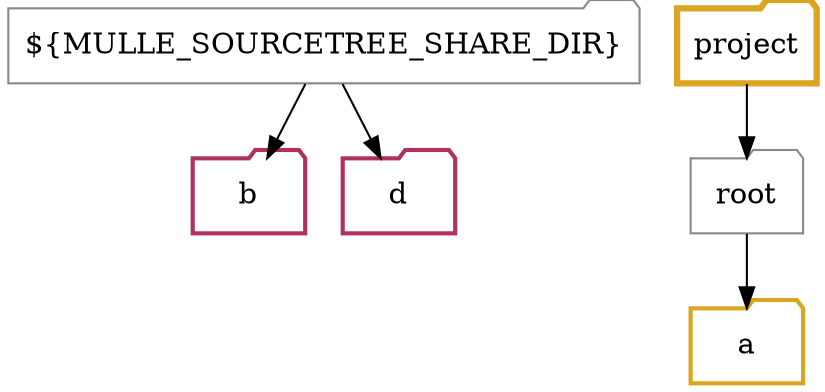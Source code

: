 digraph sourcetree
{
   node [ shape="box"; style="filled" ]

   "${MULLE_SOURCETREE_SHARE_DIR}" -> "${MULLE_SOURCETREE_SHARE_DIR}/b" [ style="", label="" ]
   "${MULLE_SOURCETREE_SHARE_DIR}/b" [ shape="folder", penwidth="2", color="maroon", style="" label="b"]
   "${MULLE_SOURCETREE_SHARE_DIR}" -> "${MULLE_SOURCETREE_SHARE_DIR}/d" [ style="", label="" ]
   "${MULLE_SOURCETREE_SHARE_DIR}/d" [ shape="folder", penwidth="2", color="maroon", style="" label="d"]
   "project" -> "root" [ style="", label="" ]
   "root" -> "root/a" [ style="", label="" ]
   "root/a" [ shape="folder", penwidth="2", color="goldenrod", style="" label="a"]
   "project" [ shape="folder", penwidth="3", color="goldenrod", style="" label="project"]
   "${MULLE_SOURCETREE_SHARE_DIR}" [ shape="folder", penwidth="1", color="honeydew4", style="" label="${MULLE_SOURCETREE_SHARE_DIR}"]
   "root" [ shape="folder", penwidth="1", color="honeydew4", style="" label="root"]
}
